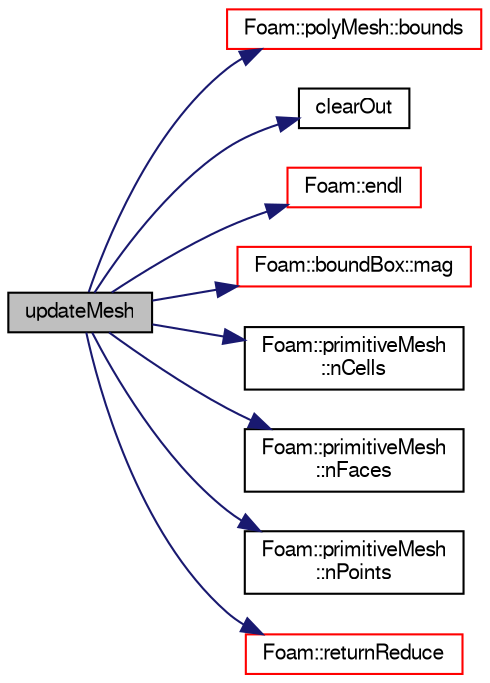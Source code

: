digraph "updateMesh"
{
  bgcolor="transparent";
  edge [fontname="FreeSans",fontsize="10",labelfontname="FreeSans",labelfontsize="10"];
  node [fontname="FreeSans",fontsize="10",shape=record];
  rankdir="LR";
  Node3735 [label="updateMesh",height=0.2,width=0.4,color="black", fillcolor="grey75", style="filled", fontcolor="black"];
  Node3735 -> Node3736 [color="midnightblue",fontsize="10",style="solid",fontname="FreeSans"];
  Node3736 [label="Foam::polyMesh::bounds",height=0.2,width=0.4,color="red",URL="$a27410.html#af0b8fd78dbff2bbd5d76f5c2e8569fbe",tooltip="Return mesh bounding box. "];
  Node3735 -> Node3889 [color="midnightblue",fontsize="10",style="solid",fontname="FreeSans"];
  Node3889 [label="clearOut",height=0.2,width=0.4,color="black",URL="$a27334.html#af320697688df08f1438d37a86bcaf25d",tooltip="Remove all demand driven data. "];
  Node3735 -> Node3754 [color="midnightblue",fontsize="10",style="solid",fontname="FreeSans"];
  Node3754 [label="Foam::endl",height=0.2,width=0.4,color="red",URL="$a21124.html#a2db8fe02a0d3909e9351bb4275b23ce4",tooltip="Add newline and flush stream. "];
  Node3735 -> Node3890 [color="midnightblue",fontsize="10",style="solid",fontname="FreeSans"];
  Node3890 [label="Foam::boundBox::mag",height=0.2,width=0.4,color="red",URL="$a27102.html#a9b53370021569e27db1ddfb33196232f",tooltip="The magnitude of the bounding box span. "];
  Node3735 -> Node3801 [color="midnightblue",fontsize="10",style="solid",fontname="FreeSans"];
  Node3801 [label="Foam::primitiveMesh\l::nCells",height=0.2,width=0.4,color="black",URL="$a27530.html#a13b94bdb0926552bf78ad5210a73a3d5"];
  Node3735 -> Node3808 [color="midnightblue",fontsize="10",style="solid",fontname="FreeSans"];
  Node3808 [label="Foam::primitiveMesh\l::nFaces",height=0.2,width=0.4,color="black",URL="$a27530.html#abe602c985a3c9ffa67176e969e77ca6f"];
  Node3735 -> Node3812 [color="midnightblue",fontsize="10",style="solid",fontname="FreeSans"];
  Node3812 [label="Foam::primitiveMesh\l::nPoints",height=0.2,width=0.4,color="black",URL="$a27530.html#a1c886a784a597459dbf2d9470798e9dd"];
  Node3735 -> Node3891 [color="midnightblue",fontsize="10",style="solid",fontname="FreeSans"];
  Node3891 [label="Foam::returnReduce",height=0.2,width=0.4,color="red",URL="$a21124.html#a8d528a67d2a9c6fe4fb94bc86872624b"];
}

